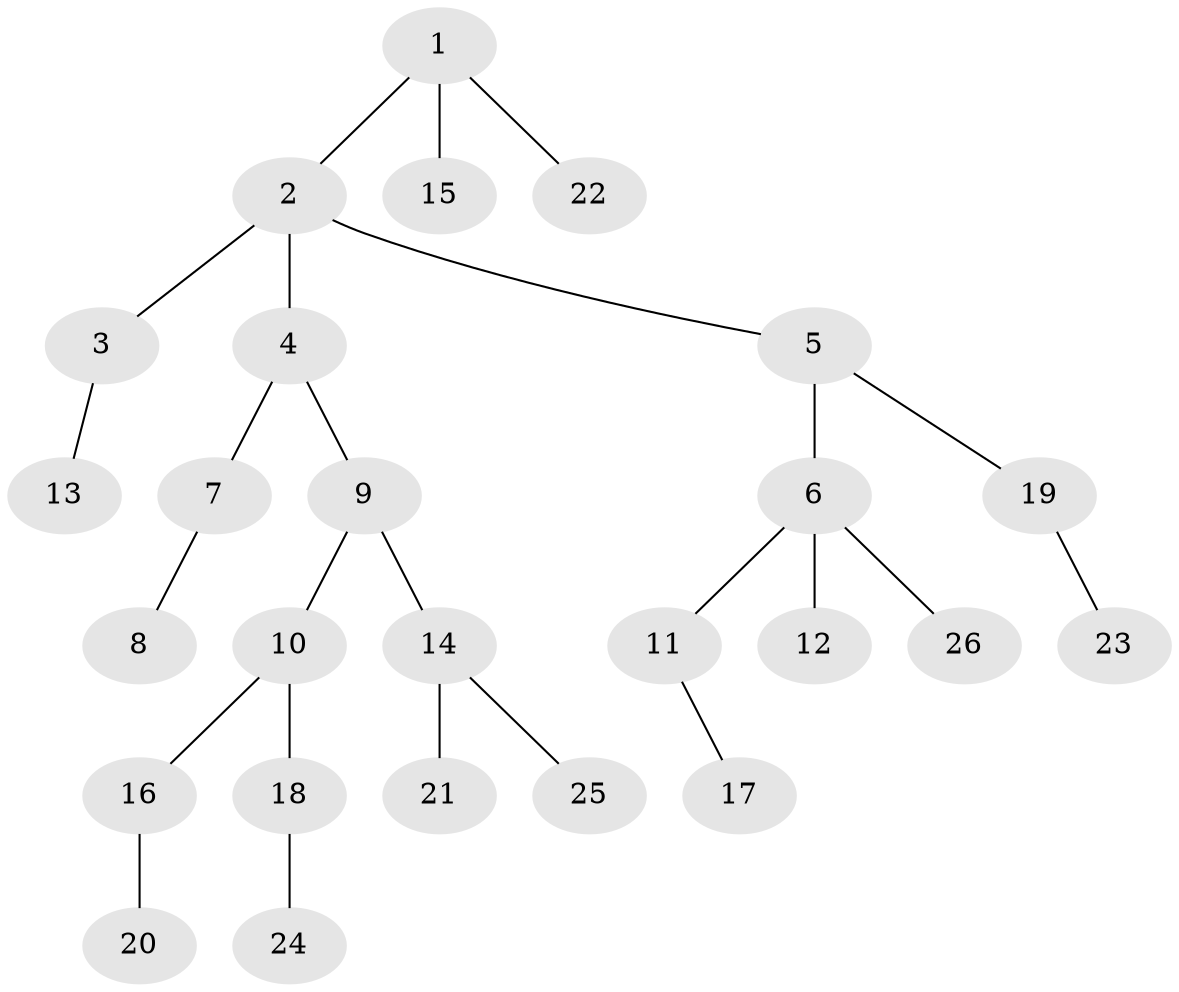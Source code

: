 // original degree distribution, {5: 0.06349206349206349, 1: 0.49206349206349204, 3: 0.07936507936507936, 4: 0.06349206349206349, 2: 0.2857142857142857, 6: 0.015873015873015872}
// Generated by graph-tools (version 1.1) at 2025/51/03/04/25 22:51:40]
// undirected, 26 vertices, 25 edges
graph export_dot {
  node [color=gray90,style=filled];
  1;
  2;
  3;
  4;
  5;
  6;
  7;
  8;
  9;
  10;
  11;
  12;
  13;
  14;
  15;
  16;
  17;
  18;
  19;
  20;
  21;
  22;
  23;
  24;
  25;
  26;
  1 -- 2 [weight=1.0];
  1 -- 15 [weight=1.0];
  1 -- 22 [weight=1.0];
  2 -- 3 [weight=1.0];
  2 -- 4 [weight=1.0];
  2 -- 5 [weight=1.0];
  3 -- 13 [weight=1.0];
  4 -- 7 [weight=1.0];
  4 -- 9 [weight=1.0];
  5 -- 6 [weight=1.0];
  5 -- 19 [weight=1.0];
  6 -- 11 [weight=1.0];
  6 -- 12 [weight=1.0];
  6 -- 26 [weight=1.0];
  7 -- 8 [weight=1.0];
  9 -- 10 [weight=1.0];
  9 -- 14 [weight=1.0];
  10 -- 16 [weight=1.0];
  10 -- 18 [weight=1.0];
  11 -- 17 [weight=1.0];
  14 -- 21 [weight=1.0];
  14 -- 25 [weight=1.0];
  16 -- 20 [weight=1.0];
  18 -- 24 [weight=1.0];
  19 -- 23 [weight=1.0];
}

